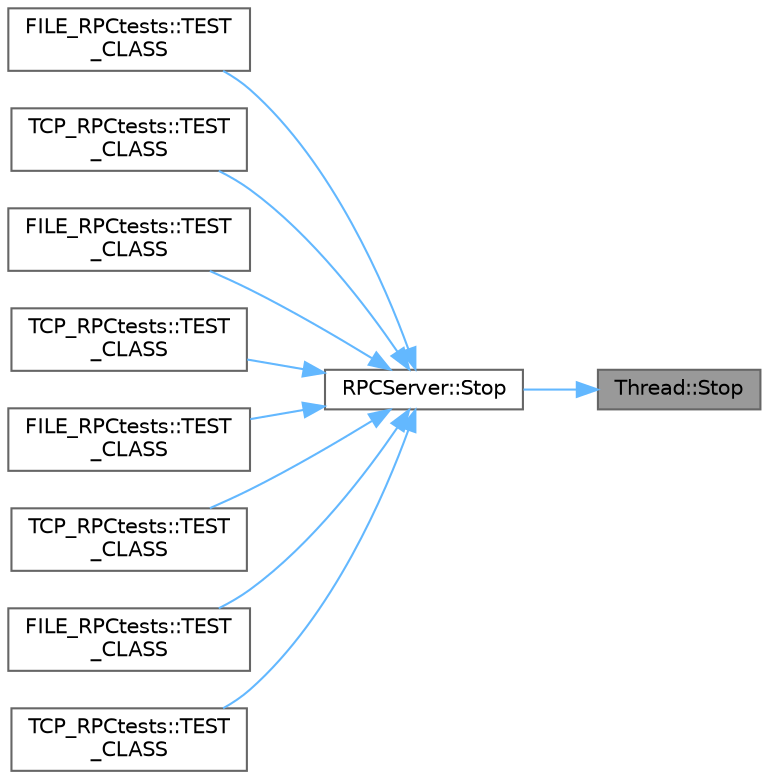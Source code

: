 digraph "Thread::Stop"
{
 // LATEX_PDF_SIZE
  bgcolor="transparent";
  edge [fontname=Helvetica,fontsize=10,labelfontname=Helvetica,labelfontsize=10];
  node [fontname=Helvetica,fontsize=10,shape=box,height=0.2,width=0.4];
  rankdir="RL";
  Node1 [id="Node000001",label="Thread::Stop",height=0.2,width=0.4,color="gray40", fillcolor="grey60", style="filled", fontcolor="black",tooltip=" "];
  Node1 -> Node2 [id="edge1_Node000001_Node000002",dir="back",color="steelblue1",style="solid",tooltip=" "];
  Node2 [id="Node000002",label="RPCServer::Stop",height=0.2,width=0.4,color="grey40", fillcolor="white", style="filled",URL="$class_r_p_c_server.html#afa561558cb0ceafb0556c4fd34e44683",tooltip="Stops the associated transport."];
  Node2 -> Node3 [id="edge2_Node000002_Node000003",dir="back",color="steelblue1",style="solid",tooltip=" "];
  Node3 [id="Node000003",label="FILE_RPCtests::TEST\l_CLASS",height=0.2,width=0.4,color="grey40", fillcolor="white", style="filled",URL="$namespace_f_i_l_e___r_p_ctests.html#ab98793b3c931111fc269ba033a6f47a7",tooltip=" "];
  Node2 -> Node4 [id="edge3_Node000002_Node000004",dir="back",color="steelblue1",style="solid",tooltip=" "];
  Node4 [id="Node000004",label="TCP_RPCtests::TEST\l_CLASS",height=0.2,width=0.4,color="grey40", fillcolor="white", style="filled",URL="$namespace_t_c_p___r_p_ctests.html#a6d29446a916427c66e0cd6dab3da1590",tooltip=" "];
  Node2 -> Node5 [id="edge4_Node000002_Node000005",dir="back",color="steelblue1",style="solid",tooltip=" "];
  Node5 [id="Node000005",label="FILE_RPCtests::TEST\l_CLASS",height=0.2,width=0.4,color="grey40", fillcolor="white", style="filled",URL="$namespace_f_i_l_e___r_p_ctests.html#ad1bff804e38bb7ba9c9fa3b69324cb99",tooltip=" "];
  Node2 -> Node6 [id="edge5_Node000002_Node000006",dir="back",color="steelblue1",style="solid",tooltip=" "];
  Node6 [id="Node000006",label="TCP_RPCtests::TEST\l_CLASS",height=0.2,width=0.4,color="grey40", fillcolor="white", style="filled",URL="$namespace_t_c_p___r_p_ctests.html#a2a7a75d2b788af25f6f371d1a63b3db2",tooltip=" "];
  Node2 -> Node7 [id="edge6_Node000002_Node000007",dir="back",color="steelblue1",style="solid",tooltip=" "];
  Node7 [id="Node000007",label="FILE_RPCtests::TEST\l_CLASS",height=0.2,width=0.4,color="grey40", fillcolor="white", style="filled",URL="$namespace_f_i_l_e___r_p_ctests.html#a636ab43c3fef34f2597214851942d281",tooltip=" "];
  Node2 -> Node8 [id="edge7_Node000002_Node000008",dir="back",color="steelblue1",style="solid",tooltip=" "];
  Node8 [id="Node000008",label="TCP_RPCtests::TEST\l_CLASS",height=0.2,width=0.4,color="grey40", fillcolor="white", style="filled",URL="$namespace_t_c_p___r_p_ctests.html#aa5e5866de8e8ead46be09df41748652d",tooltip=" "];
  Node2 -> Node9 [id="edge8_Node000002_Node000009",dir="back",color="steelblue1",style="solid",tooltip=" "];
  Node9 [id="Node000009",label="FILE_RPCtests::TEST\l_CLASS",height=0.2,width=0.4,color="grey40", fillcolor="white", style="filled",URL="$namespace_f_i_l_e___r_p_ctests.html#a8455a86e0b70658b6e6e6b706dfab9ea",tooltip=" "];
  Node2 -> Node10 [id="edge9_Node000002_Node000010",dir="back",color="steelblue1",style="solid",tooltip=" "];
  Node10 [id="Node000010",label="TCP_RPCtests::TEST\l_CLASS",height=0.2,width=0.4,color="grey40", fillcolor="white", style="filled",URL="$namespace_t_c_p___r_p_ctests.html#a91a887fad1546479bf8651b8ba595dd8",tooltip=" "];
}
